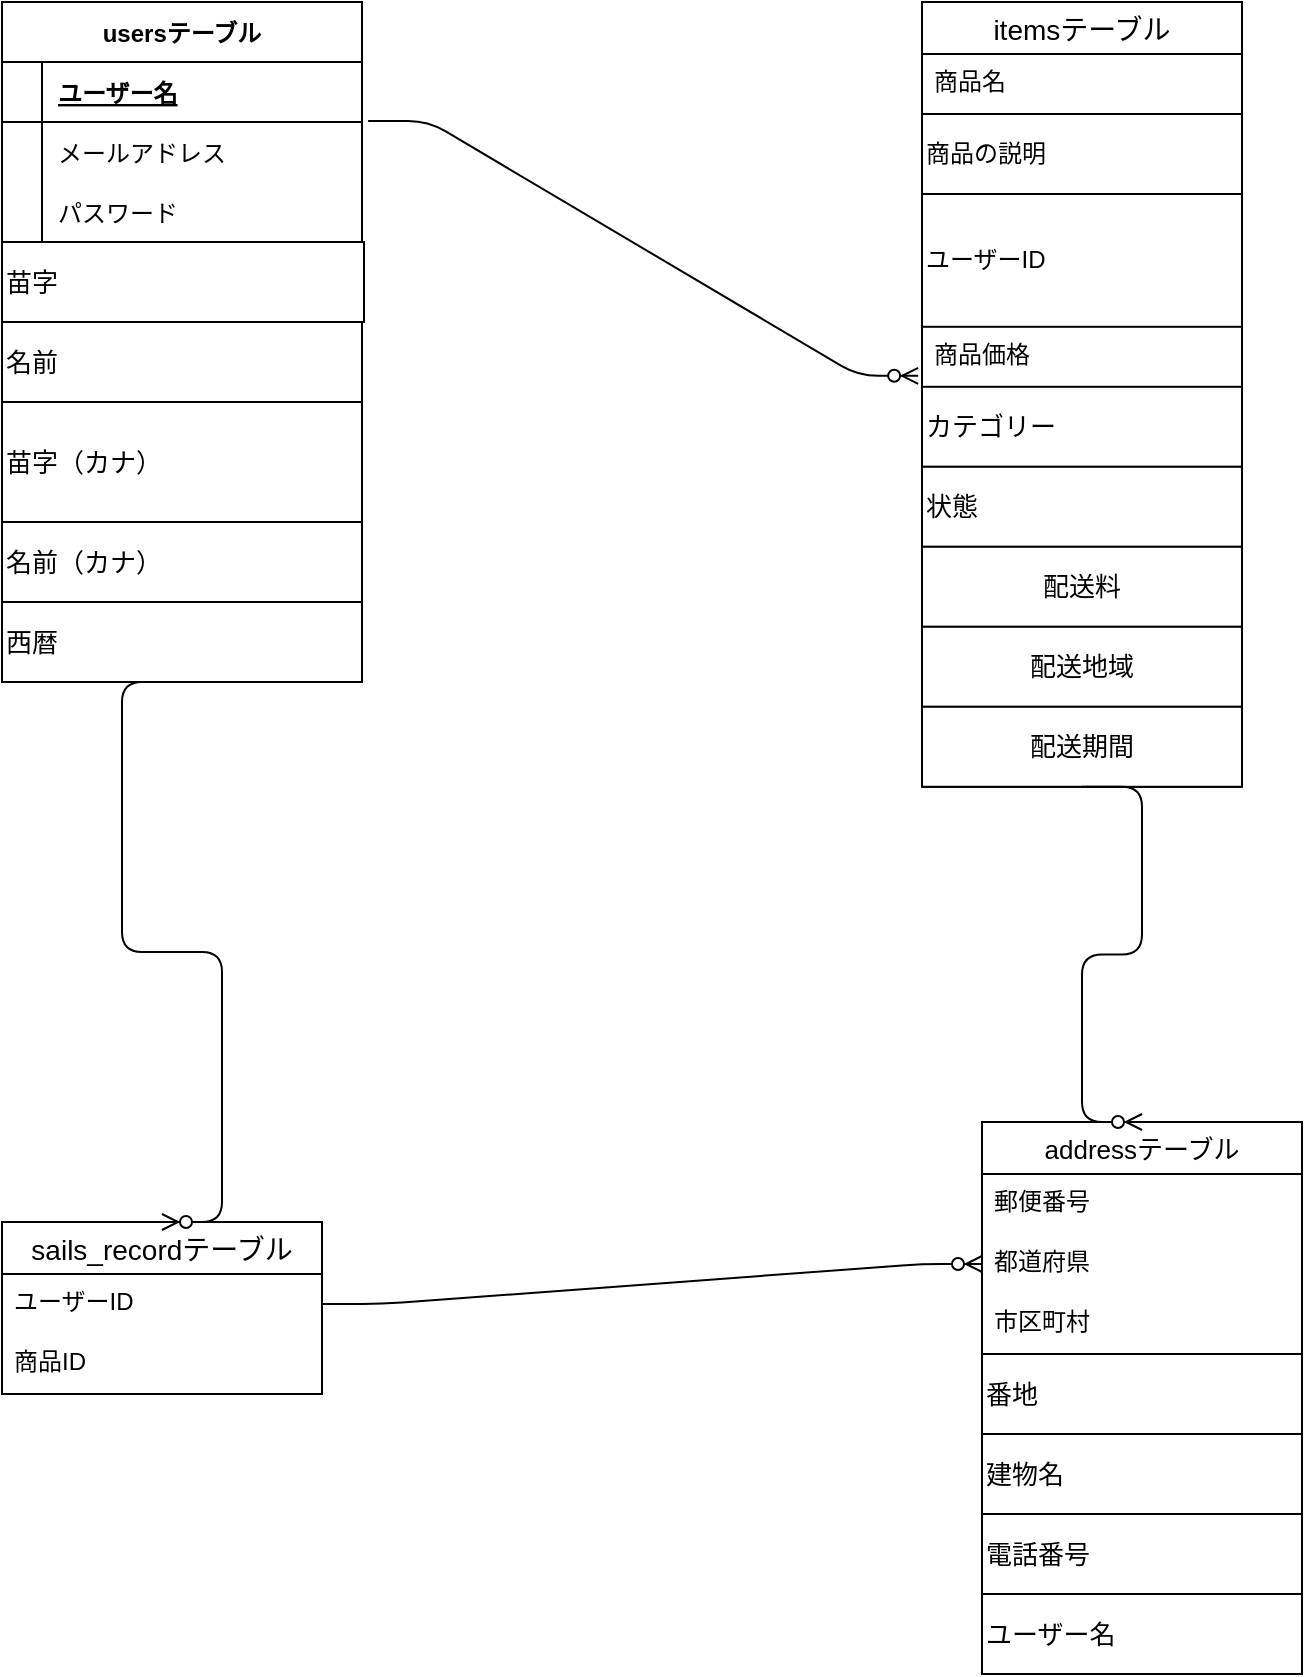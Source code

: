 <mxfile>
    <diagram id="wu7reQcS3I4-1JoBaIeQ" name="ページ1">
        <mxGraphModel dx="1047" dy="902" grid="1" gridSize="10" guides="1" tooltips="1" connect="1" arrows="1" fold="1" page="1" pageScale="1" pageWidth="827" pageHeight="1169" math="0" shadow="0">
            <root>
                <mxCell id="0"/>
                <mxCell id="1" parent="0"/>
                <mxCell id="55" value="usersテーブル" style="shape=table;startSize=30;container=1;collapsible=1;childLayout=tableLayout;fixedRows=1;rowLines=0;fontStyle=1;align=center;resizeLast=1;" vertex="1" parent="1">
                    <mxGeometry x="60" y="100" width="180" height="120" as="geometry"/>
                </mxCell>
                <mxCell id="59" value="" style="shape=tableRow;horizontal=0;startSize=0;swimlaneHead=0;swimlaneBody=0;fillColor=none;collapsible=0;dropTarget=0;points=[[0,0.5],[1,0.5]];portConstraint=eastwest;top=0;left=0;right=0;bottom=1;" vertex="1" parent="55">
                    <mxGeometry y="30" width="180" height="30" as="geometry"/>
                </mxCell>
                <mxCell id="60" value="" style="shape=partialRectangle;connectable=0;fillColor=none;top=0;left=0;bottom=0;right=0;fontStyle=1;overflow=hidden;" vertex="1" parent="59">
                    <mxGeometry width="20" height="30" as="geometry">
                        <mxRectangle width="20" height="30" as="alternateBounds"/>
                    </mxGeometry>
                </mxCell>
                <mxCell id="61" value="ユーザー名" style="shape=partialRectangle;connectable=0;fillColor=none;top=0;left=0;bottom=0;right=0;align=left;spacingLeft=6;fontStyle=5;overflow=hidden;" vertex="1" parent="59">
                    <mxGeometry x="20" width="160" height="30" as="geometry">
                        <mxRectangle width="160" height="30" as="alternateBounds"/>
                    </mxGeometry>
                </mxCell>
                <mxCell id="62" value="" style="shape=tableRow;horizontal=0;startSize=0;swimlaneHead=0;swimlaneBody=0;fillColor=none;collapsible=0;dropTarget=0;points=[[0,0.5],[1,0.5]];portConstraint=eastwest;top=0;left=0;right=0;bottom=0;" vertex="1" parent="55">
                    <mxGeometry y="60" width="180" height="30" as="geometry"/>
                </mxCell>
                <mxCell id="63" value="" style="shape=partialRectangle;connectable=0;fillColor=none;top=0;left=0;bottom=0;right=0;editable=1;overflow=hidden;" vertex="1" parent="62">
                    <mxGeometry width="20" height="30" as="geometry">
                        <mxRectangle width="20" height="30" as="alternateBounds"/>
                    </mxGeometry>
                </mxCell>
                <mxCell id="64" value="メールアドレス" style="shape=partialRectangle;connectable=0;fillColor=none;top=0;left=0;bottom=0;right=0;align=left;spacingLeft=6;overflow=hidden;" vertex="1" parent="62">
                    <mxGeometry x="20" width="160" height="30" as="geometry">
                        <mxRectangle width="160" height="30" as="alternateBounds"/>
                    </mxGeometry>
                </mxCell>
                <mxCell id="65" value="" style="shape=tableRow;horizontal=0;startSize=0;swimlaneHead=0;swimlaneBody=0;fillColor=none;collapsible=0;dropTarget=0;points=[[0,0.5],[1,0.5]];portConstraint=eastwest;top=0;left=0;right=0;bottom=0;" vertex="1" parent="55">
                    <mxGeometry y="90" width="180" height="30" as="geometry"/>
                </mxCell>
                <mxCell id="66" value="" style="shape=partialRectangle;connectable=0;fillColor=none;top=0;left=0;bottom=0;right=0;editable=1;overflow=hidden;" vertex="1" parent="65">
                    <mxGeometry width="20" height="30" as="geometry">
                        <mxRectangle width="20" height="30" as="alternateBounds"/>
                    </mxGeometry>
                </mxCell>
                <mxCell id="67" value="パスワード" style="shape=partialRectangle;connectable=0;fillColor=none;top=0;left=0;bottom=0;right=0;align=left;spacingLeft=6;overflow=hidden;" vertex="1" parent="65">
                    <mxGeometry x="20" width="160" height="30" as="geometry">
                        <mxRectangle width="160" height="30" as="alternateBounds"/>
                    </mxGeometry>
                </mxCell>
                <mxCell id="68" value="itemsテーブル" style="swimlane;fontStyle=0;childLayout=stackLayout;horizontal=1;startSize=26;horizontalStack=0;resizeParent=1;resizeParentMax=0;resizeLast=0;collapsible=1;marginBottom=0;align=center;fontSize=14;" vertex="1" parent="1">
                    <mxGeometry x="520" y="100" width="160" height="392.4" as="geometry"/>
                </mxCell>
                <mxCell id="70" value="商品名" style="text;strokeColor=none;fillColor=none;spacingLeft=4;spacingRight=4;overflow=hidden;rotatable=0;points=[[0,0.5],[1,0.5]];portConstraint=eastwest;fontSize=12;" vertex="1" parent="68">
                    <mxGeometry y="26" width="160" height="30" as="geometry"/>
                </mxCell>
                <mxCell id="72" value="商品の説明" style="whiteSpace=wrap;html=1;align=left;" vertex="1" parent="68">
                    <mxGeometry y="56" width="160" height="40" as="geometry"/>
                </mxCell>
                <mxCell id="73" value="ユーザーID" style="whiteSpace=wrap;html=1;align=left;" vertex="1" parent="68">
                    <mxGeometry y="96" width="160" height="66.4" as="geometry"/>
                </mxCell>
                <mxCell id="71" value="商品価格" style="text;strokeColor=none;fillColor=none;spacingLeft=4;spacingRight=4;overflow=hidden;rotatable=0;points=[[0,0.5],[1,0.5]];portConstraint=eastwest;fontSize=12;" vertex="1" parent="68">
                    <mxGeometry y="162.4" width="160" height="30" as="geometry"/>
                </mxCell>
                <mxCell id="130" value="カテゴリー" style="whiteSpace=wrap;html=1;align=left;fontSize=13;" vertex="1" parent="68">
                    <mxGeometry y="192.4" width="160" height="40" as="geometry"/>
                </mxCell>
                <mxCell id="129" value="状態" style="whiteSpace=wrap;html=1;align=left;fontSize=13;" vertex="1" parent="68">
                    <mxGeometry y="232.4" width="160" height="40" as="geometry"/>
                </mxCell>
                <mxCell id="127" value="配送料" style="whiteSpace=wrap;html=1;align=center;fontSize=13;" vertex="1" parent="68">
                    <mxGeometry y="272.4" width="160" height="40" as="geometry"/>
                </mxCell>
                <mxCell id="126" value="配送地域" style="whiteSpace=wrap;html=1;align=center;fontSize=13;" vertex="1" parent="68">
                    <mxGeometry y="312.4" width="160" height="40" as="geometry"/>
                </mxCell>
                <mxCell id="128" value="配送期間" style="whiteSpace=wrap;html=1;align=center;fontSize=13;" vertex="1" parent="68">
                    <mxGeometry y="352.4" width="160" height="40" as="geometry"/>
                </mxCell>
                <mxCell id="74" value="sails_recordテーブル" style="swimlane;fontStyle=0;childLayout=stackLayout;horizontal=1;startSize=26;horizontalStack=0;resizeParent=1;resizeParentMax=0;resizeLast=0;collapsible=1;marginBottom=0;align=center;fontSize=14;" vertex="1" parent="1">
                    <mxGeometry x="60" y="710" width="160" height="86" as="geometry"/>
                </mxCell>
                <mxCell id="76" value="ユーザーID" style="text;strokeColor=none;fillColor=none;spacingLeft=4;spacingRight=4;overflow=hidden;rotatable=0;points=[[0,0.5],[1,0.5]];portConstraint=eastwest;fontSize=12;" vertex="1" parent="74">
                    <mxGeometry y="26" width="160" height="30" as="geometry"/>
                </mxCell>
                <mxCell id="77" value="商品ID" style="text;strokeColor=none;fillColor=none;spacingLeft=4;spacingRight=4;overflow=hidden;rotatable=0;points=[[0,0.5],[1,0.5]];portConstraint=eastwest;fontSize=12;" vertex="1" parent="74">
                    <mxGeometry y="56" width="160" height="30" as="geometry"/>
                </mxCell>
                <mxCell id="79" value="addressテーブル" style="swimlane;fontStyle=0;childLayout=stackLayout;horizontal=1;startSize=26;horizontalStack=0;resizeParent=1;resizeParentMax=0;resizeLast=0;collapsible=1;marginBottom=0;align=center;fontSize=13;" vertex="1" parent="1">
                    <mxGeometry x="550" y="660" width="160" height="276" as="geometry"/>
                </mxCell>
                <mxCell id="81" value="郵便番号" style="text;strokeColor=none;fillColor=none;spacingLeft=4;spacingRight=4;overflow=hidden;rotatable=0;points=[[0,0.5],[1,0.5]];portConstraint=eastwest;fontSize=12;" vertex="1" parent="79">
                    <mxGeometry y="26" width="160" height="30" as="geometry"/>
                </mxCell>
                <mxCell id="82" value="都道府県" style="text;strokeColor=none;fillColor=none;spacingLeft=4;spacingRight=4;overflow=hidden;rotatable=0;points=[[0,0.5],[1,0.5]];portConstraint=eastwest;fontSize=12;" vertex="1" parent="79">
                    <mxGeometry y="56" width="160" height="30" as="geometry"/>
                </mxCell>
                <mxCell id="80" value="市区町村" style="text;strokeColor=none;fillColor=none;spacingLeft=4;spacingRight=4;overflow=hidden;rotatable=0;points=[[0,0.5],[1,0.5]];portConstraint=eastwest;fontSize=12;" vertex="1" parent="79">
                    <mxGeometry y="86" width="160" height="30" as="geometry"/>
                </mxCell>
                <mxCell id="133" value="番地" style="whiteSpace=wrap;html=1;align=left;fontSize=13;" vertex="1" parent="79">
                    <mxGeometry y="116" width="160" height="40" as="geometry"/>
                </mxCell>
                <mxCell id="83" value="建物名" style="whiteSpace=wrap;html=1;align=left;fontSize=13;" vertex="1" parent="79">
                    <mxGeometry y="156" width="160" height="40" as="geometry"/>
                </mxCell>
                <mxCell id="88" value="電話番号" style="whiteSpace=wrap;html=1;align=left;fontSize=13;" vertex="1" parent="79">
                    <mxGeometry y="196" width="160" height="40" as="geometry"/>
                </mxCell>
                <mxCell id="89" value="ユーザー名" style="whiteSpace=wrap;html=1;align=left;fontSize=13;" vertex="1" parent="79">
                    <mxGeometry y="236" width="160" height="40" as="geometry"/>
                </mxCell>
                <mxCell id="92" value="" style="edgeStyle=entityRelationEdgeStyle;fontSize=12;html=1;endArrow=ERzeroToMany;endFill=1;exitX=1.017;exitY=-0.017;exitDx=0;exitDy=0;exitPerimeter=0;entryX=-0.012;entryY=0.817;entryDx=0;entryDy=0;entryPerimeter=0;" edge="1" parent="1" source="62" target="71">
                    <mxGeometry width="100" height="100" relative="1" as="geometry">
                        <mxPoint x="250" y="190" as="sourcePoint"/>
                        <mxPoint x="510" y="210" as="targetPoint"/>
                    </mxGeometry>
                </mxCell>
                <mxCell id="100" value="" style="edgeStyle=entityRelationEdgeStyle;fontSize=12;html=1;endArrow=ERzeroToMany;endFill=1;exitX=1;exitY=0.5;exitDx=0;exitDy=0;entryX=0;entryY=0.5;entryDx=0;entryDy=0;" edge="1" parent="1" target="82">
                    <mxGeometry width="100" height="100" relative="1" as="geometry">
                        <mxPoint x="220" y="751" as="sourcePoint"/>
                        <mxPoint x="460" y="310" as="targetPoint"/>
                    </mxGeometry>
                </mxCell>
                <mxCell id="105" value="西暦" style="whiteSpace=wrap;html=1;align=left;fontSize=13;" vertex="1" parent="1">
                    <mxGeometry x="60" y="400" width="180" height="40" as="geometry"/>
                </mxCell>
                <mxCell id="106" value="名前（カナ）" style="whiteSpace=wrap;html=1;align=left;fontSize=13;" vertex="1" parent="1">
                    <mxGeometry x="60" y="360" width="180" height="40" as="geometry"/>
                </mxCell>
                <mxCell id="107" value="苗字（カナ）" style="whiteSpace=wrap;html=1;align=left;fontSize=13;" vertex="1" parent="1">
                    <mxGeometry x="60" y="300" width="180" height="60" as="geometry"/>
                </mxCell>
                <mxCell id="108" value="名前" style="whiteSpace=wrap;html=1;align=left;fontSize=13;" vertex="1" parent="1">
                    <mxGeometry x="60" y="260" width="180" height="40" as="geometry"/>
                </mxCell>
                <mxCell id="109" value="苗字" style="whiteSpace=wrap;html=1;align=left;fontSize=13;" vertex="1" parent="1">
                    <mxGeometry x="60" y="220" width="181" height="40" as="geometry"/>
                </mxCell>
                <mxCell id="131" value="" style="edgeStyle=entityRelationEdgeStyle;fontSize=12;html=1;endArrow=ERzeroToMany;endFill=1;entryX=0.5;entryY=0;entryDx=0;entryDy=0;exitX=0.5;exitY=1;exitDx=0;exitDy=0;" edge="1" parent="1" source="68" target="79">
                    <mxGeometry width="100" height="100" relative="1" as="geometry">
                        <mxPoint x="280" y="530" as="sourcePoint"/>
                        <mxPoint x="380" y="430" as="targetPoint"/>
                    </mxGeometry>
                </mxCell>
                <mxCell id="132" value="" style="edgeStyle=entityRelationEdgeStyle;fontSize=12;html=1;endArrow=ERzeroToMany;endFill=1;entryX=0.5;entryY=0;entryDx=0;entryDy=0;exitX=0.5;exitY=1;exitDx=0;exitDy=0;" edge="1" parent="1" source="105" target="74">
                    <mxGeometry width="100" height="100" relative="1" as="geometry">
                        <mxPoint x="138.0" y="521" as="sourcePoint"/>
                        <mxPoint x="413.02" y="648.42" as="targetPoint"/>
                    </mxGeometry>
                </mxCell>
            </root>
        </mxGraphModel>
    </diagram>
</mxfile>